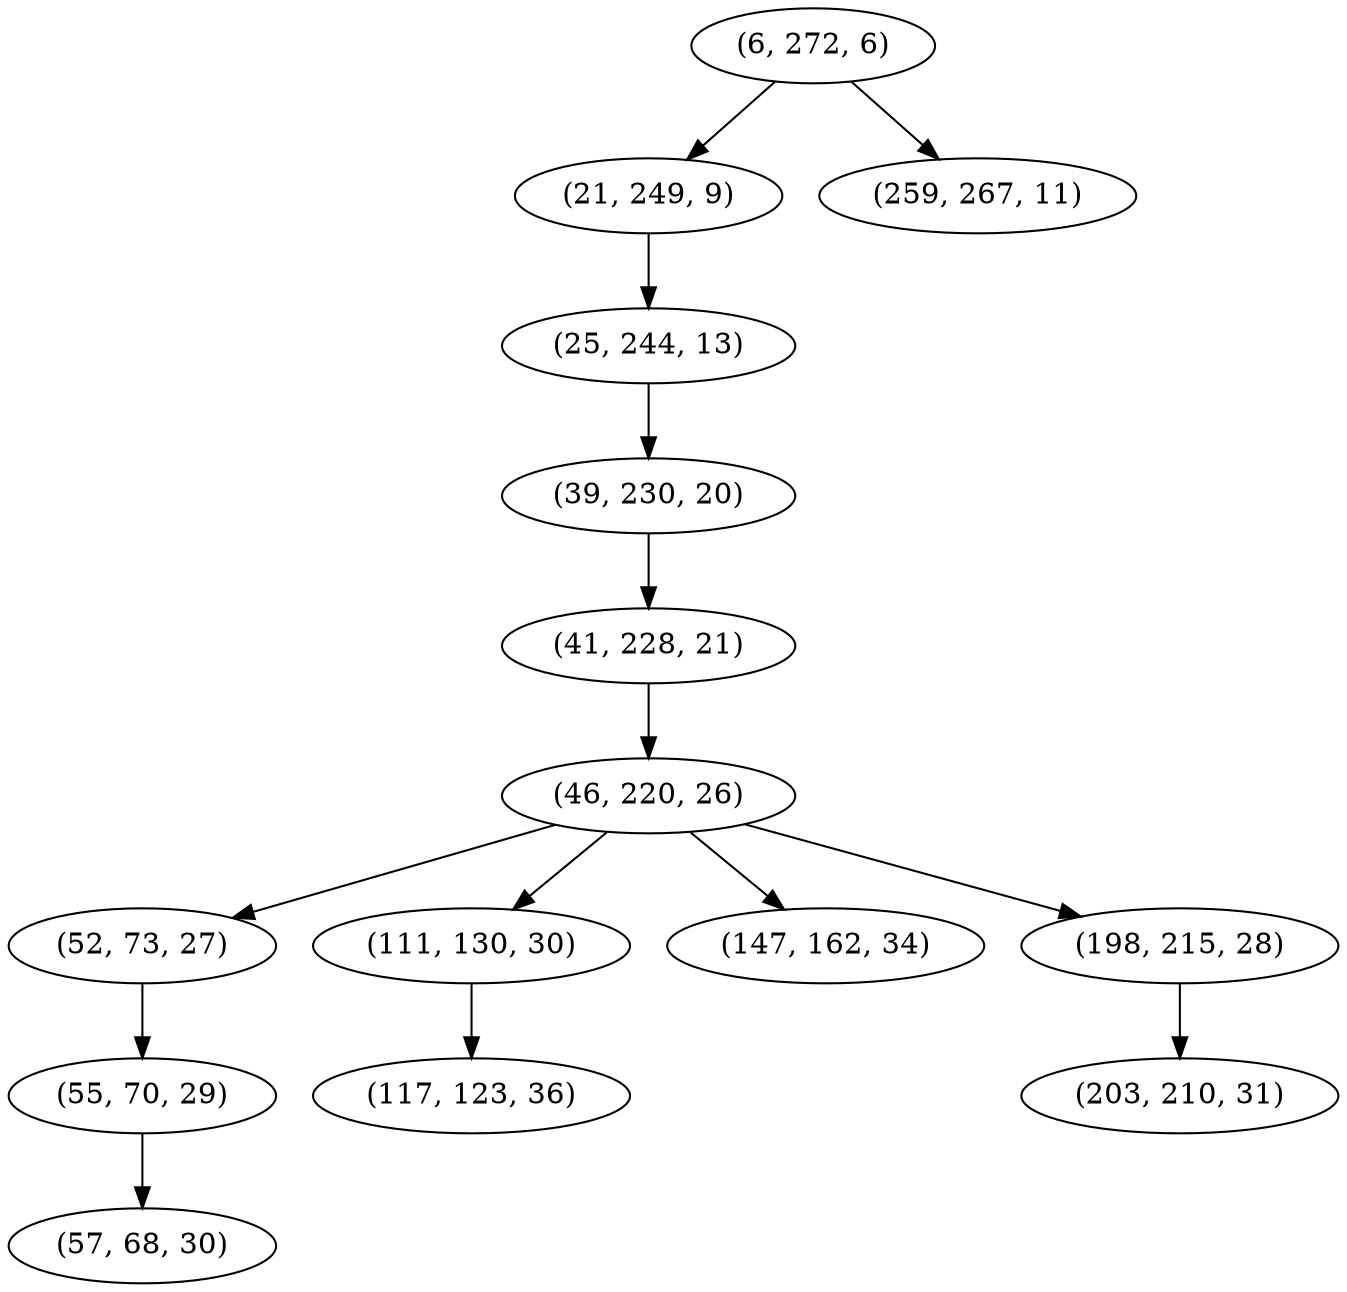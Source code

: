 digraph tree {
    "(6, 272, 6)";
    "(21, 249, 9)";
    "(25, 244, 13)";
    "(39, 230, 20)";
    "(41, 228, 21)";
    "(46, 220, 26)";
    "(52, 73, 27)";
    "(55, 70, 29)";
    "(57, 68, 30)";
    "(111, 130, 30)";
    "(117, 123, 36)";
    "(147, 162, 34)";
    "(198, 215, 28)";
    "(203, 210, 31)";
    "(259, 267, 11)";
    "(6, 272, 6)" -> "(21, 249, 9)";
    "(6, 272, 6)" -> "(259, 267, 11)";
    "(21, 249, 9)" -> "(25, 244, 13)";
    "(25, 244, 13)" -> "(39, 230, 20)";
    "(39, 230, 20)" -> "(41, 228, 21)";
    "(41, 228, 21)" -> "(46, 220, 26)";
    "(46, 220, 26)" -> "(52, 73, 27)";
    "(46, 220, 26)" -> "(111, 130, 30)";
    "(46, 220, 26)" -> "(147, 162, 34)";
    "(46, 220, 26)" -> "(198, 215, 28)";
    "(52, 73, 27)" -> "(55, 70, 29)";
    "(55, 70, 29)" -> "(57, 68, 30)";
    "(111, 130, 30)" -> "(117, 123, 36)";
    "(198, 215, 28)" -> "(203, 210, 31)";
}
